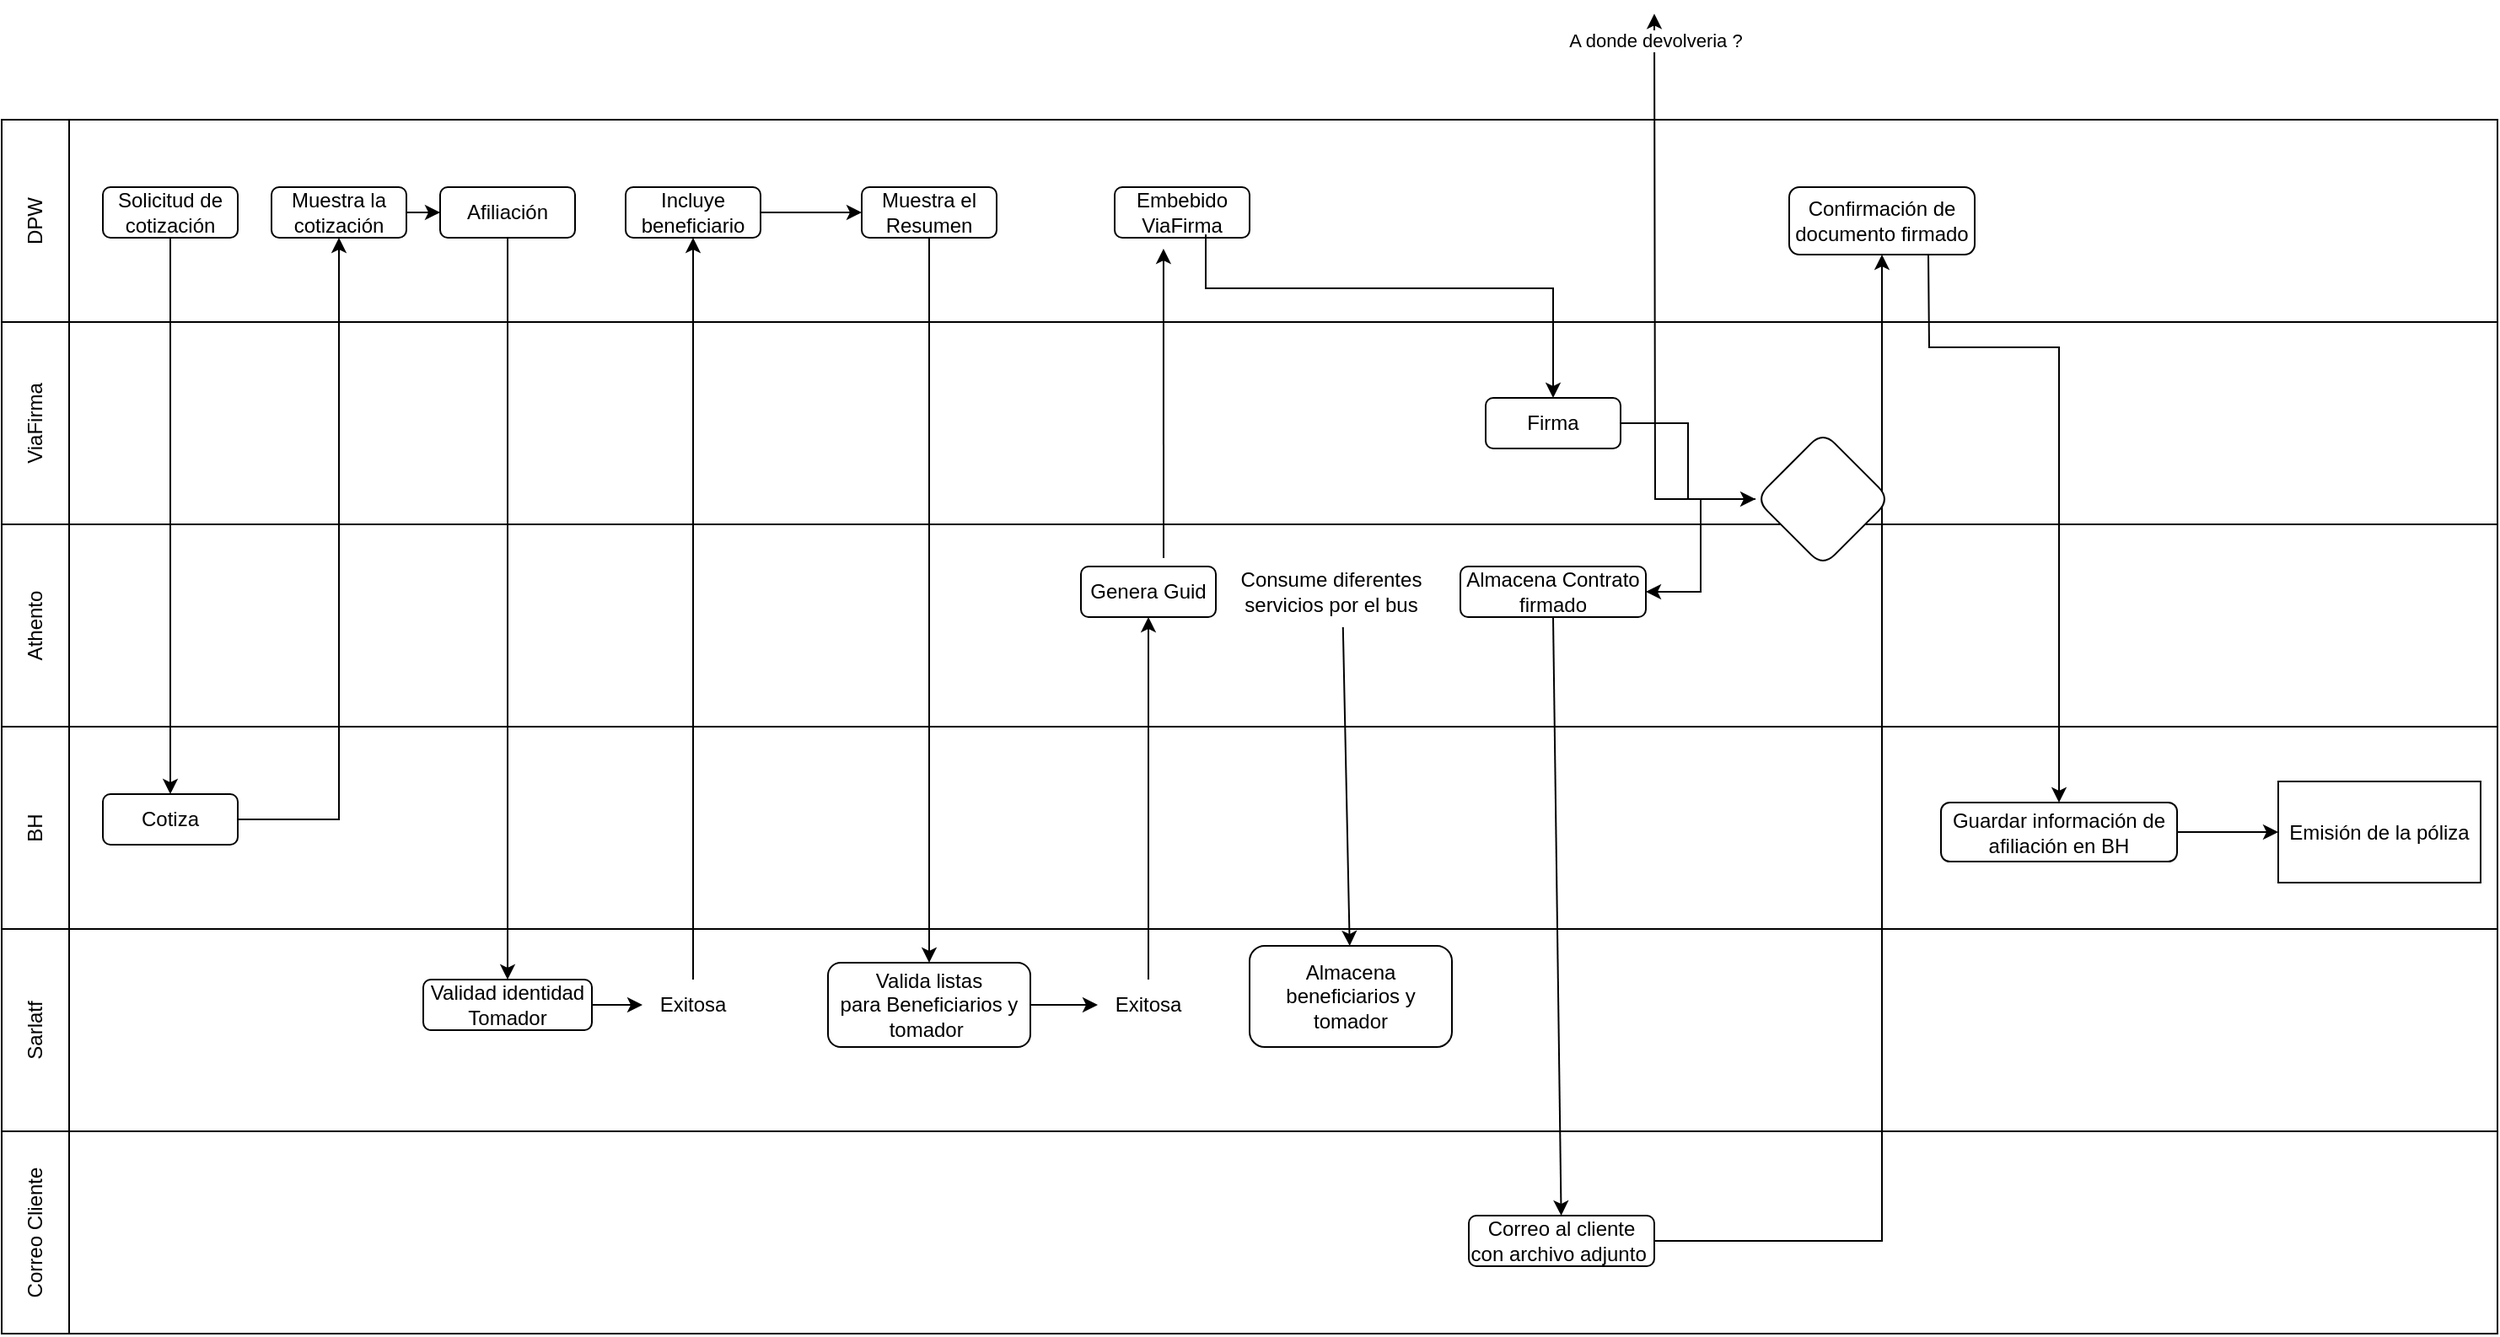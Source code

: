 <mxfile version="21.5.0" type="github">
  <diagram id="prtHgNgQTEPvFCAcTncT" name="Page-1">
    <mxGraphModel dx="2391" dy="1907" grid="1" gridSize="10" guides="1" tooltips="1" connect="1" arrows="1" fold="1" page="1" pageScale="1" pageWidth="1169" pageHeight="827" math="0" shadow="0">
      <root>
        <mxCell id="0" />
        <mxCell id="1" parent="0" />
        <mxCell id="BXO0sNjlNCBA_iROW6Pt-28" value="DPW" style="rounded=0;whiteSpace=wrap;html=1;rotation=-90;" parent="1" vertex="1">
          <mxGeometry x="-30" y="70" width="120" height="40" as="geometry" />
        </mxCell>
        <mxCell id="BXO0sNjlNCBA_iROW6Pt-29" value="Athento" style="rounded=0;whiteSpace=wrap;html=1;rotation=-90;" parent="1" vertex="1">
          <mxGeometry x="-30" y="310" width="120" height="40" as="geometry" />
        </mxCell>
        <mxCell id="BXO0sNjlNCBA_iROW6Pt-30" value="ViaFirma" style="rounded=0;whiteSpace=wrap;html=1;rotation=-90;" parent="1" vertex="1">
          <mxGeometry x="-30" y="190" width="120" height="40" as="geometry" />
        </mxCell>
        <mxCell id="BXO0sNjlNCBA_iROW6Pt-31" value="BH" style="rounded=0;whiteSpace=wrap;html=1;rotation=-90;" parent="1" vertex="1">
          <mxGeometry x="-30" y="430" width="120" height="40" as="geometry" />
        </mxCell>
        <mxCell id="BXO0sNjlNCBA_iROW6Pt-32" value="" style="rounded=0;whiteSpace=wrap;html=1;" parent="1" vertex="1">
          <mxGeometry x="50" y="30" width="1440" height="120" as="geometry" />
        </mxCell>
        <mxCell id="BXO0sNjlNCBA_iROW6Pt-35" value="" style="rounded=0;whiteSpace=wrap;html=1;" parent="1" vertex="1">
          <mxGeometry x="50" y="150" width="1440" height="120" as="geometry" />
        </mxCell>
        <mxCell id="BXO0sNjlNCBA_iROW6Pt-36" value="" style="rounded=0;whiteSpace=wrap;html=1;" parent="1" vertex="1">
          <mxGeometry x="50" y="270" width="1440" height="120" as="geometry" />
        </mxCell>
        <mxCell id="BXO0sNjlNCBA_iROW6Pt-37" value="" style="rounded=0;whiteSpace=wrap;html=1;" parent="1" vertex="1">
          <mxGeometry x="50" y="390" width="1440" height="120" as="geometry" />
        </mxCell>
        <mxCell id="BXO0sNjlNCBA_iROW6Pt-38" value="Solicitud de cotización" style="rounded=1;whiteSpace=wrap;html=1;" parent="1" vertex="1">
          <mxGeometry x="70" y="70" width="80" height="30" as="geometry" />
        </mxCell>
        <mxCell id="BXO0sNjlNCBA_iROW6Pt-39" value="Cotiza" style="rounded=1;whiteSpace=wrap;html=1;" parent="1" vertex="1">
          <mxGeometry x="70" y="430" width="80" height="30" as="geometry" />
        </mxCell>
        <mxCell id="BXO0sNjlNCBA_iROW6Pt-52" value="" style="edgeStyle=orthogonalEdgeStyle;rounded=0;orthogonalLoop=1;jettySize=auto;html=1;entryX=0;entryY=0.5;entryDx=0;entryDy=0;" parent="1" source="BXO0sNjlNCBA_iROW6Pt-40" target="BXO0sNjlNCBA_iROW6Pt-41" edge="1">
          <mxGeometry relative="1" as="geometry" />
        </mxCell>
        <mxCell id="BXO0sNjlNCBA_iROW6Pt-40" value="Muestra la cotización" style="rounded=1;whiteSpace=wrap;html=1;" parent="1" vertex="1">
          <mxGeometry x="170" y="70" width="80" height="30" as="geometry" />
        </mxCell>
        <mxCell id="BXO0sNjlNCBA_iROW6Pt-41" value="Afiliación" style="rounded=1;whiteSpace=wrap;html=1;" parent="1" vertex="1">
          <mxGeometry x="270" y="70" width="80" height="30" as="geometry" />
        </mxCell>
        <mxCell id="BXO0sNjlNCBA_iROW6Pt-42" value="Sarlatf" style="rounded=0;whiteSpace=wrap;html=1;rotation=-90;" parent="1" vertex="1">
          <mxGeometry x="-30" y="550" width="120" height="40" as="geometry" />
        </mxCell>
        <mxCell id="BXO0sNjlNCBA_iROW6Pt-43" value="" style="rounded=0;whiteSpace=wrap;html=1;" parent="1" vertex="1">
          <mxGeometry x="50" y="510" width="1440" height="120" as="geometry" />
        </mxCell>
        <mxCell id="BXO0sNjlNCBA_iROW6Pt-44" value="Validad identidad Tomador" style="rounded=1;whiteSpace=wrap;html=1;" parent="1" vertex="1">
          <mxGeometry x="260" y="540" width="100" height="30" as="geometry" />
        </mxCell>
        <mxCell id="BXO0sNjlNCBA_iROW6Pt-54" value="" style="edgeStyle=orthogonalEdgeStyle;rounded=0;orthogonalLoop=1;jettySize=auto;html=1;" parent="1" source="BXO0sNjlNCBA_iROW6Pt-47" target="BXO0sNjlNCBA_iROW6Pt-49" edge="1">
          <mxGeometry relative="1" as="geometry" />
        </mxCell>
        <mxCell id="BXO0sNjlNCBA_iROW6Pt-47" value="Exitosa" style="text;html=1;strokeColor=none;fillColor=none;align=center;verticalAlign=middle;whiteSpace=wrap;rounded=0;" parent="1" vertex="1">
          <mxGeometry x="390" y="540" width="60" height="30" as="geometry" />
        </mxCell>
        <mxCell id="kv4bn9qKpfJYvIYPegAx-1" value="" style="edgeStyle=orthogonalEdgeStyle;rounded=0;orthogonalLoop=1;jettySize=auto;html=1;" parent="1" source="BXO0sNjlNCBA_iROW6Pt-49" target="BXO0sNjlNCBA_iROW6Pt-62" edge="1">
          <mxGeometry relative="1" as="geometry" />
        </mxCell>
        <mxCell id="BXO0sNjlNCBA_iROW6Pt-49" value="Incluye beneficiario" style="rounded=1;whiteSpace=wrap;html=1;" parent="1" vertex="1">
          <mxGeometry x="380" y="70" width="80" height="30" as="geometry" />
        </mxCell>
        <mxCell id="BXO0sNjlNCBA_iROW6Pt-50" value="" style="endArrow=classic;html=1;rounded=0;entryX=0.5;entryY=0;entryDx=0;entryDy=0;" parent="1" source="BXO0sNjlNCBA_iROW6Pt-38" target="BXO0sNjlNCBA_iROW6Pt-39" edge="1">
          <mxGeometry width="50" height="50" relative="1" as="geometry">
            <mxPoint x="520" y="300" as="sourcePoint" />
            <mxPoint x="570" y="250" as="targetPoint" />
          </mxGeometry>
        </mxCell>
        <mxCell id="BXO0sNjlNCBA_iROW6Pt-55" value="" style="endArrow=classic;html=1;rounded=0;entryX=0.5;entryY=0;entryDx=0;entryDy=0;" parent="1" source="BXO0sNjlNCBA_iROW6Pt-41" target="BXO0sNjlNCBA_iROW6Pt-44" edge="1">
          <mxGeometry width="50" height="50" relative="1" as="geometry">
            <mxPoint x="210" y="320" as="sourcePoint" />
            <mxPoint x="260" y="270" as="targetPoint" />
          </mxGeometry>
        </mxCell>
        <mxCell id="BXO0sNjlNCBA_iROW6Pt-57" value="" style="endArrow=classic;html=1;rounded=0;exitX=1;exitY=0.5;exitDx=0;exitDy=0;" parent="1" source="BXO0sNjlNCBA_iROW6Pt-39" target="BXO0sNjlNCBA_iROW6Pt-40" edge="1">
          <mxGeometry width="50" height="50" relative="1" as="geometry">
            <mxPoint x="320" y="360" as="sourcePoint" />
            <mxPoint x="370" y="310" as="targetPoint" />
            <Array as="points">
              <mxPoint x="210" y="445" />
            </Array>
          </mxGeometry>
        </mxCell>
        <mxCell id="kv4bn9qKpfJYvIYPegAx-2" value="" style="edgeStyle=orthogonalEdgeStyle;rounded=0;orthogonalLoop=1;jettySize=auto;html=1;" parent="1" source="BXO0sNjlNCBA_iROW6Pt-59" target="BXO0sNjlNCBA_iROW6Pt-60" edge="1">
          <mxGeometry relative="1" as="geometry" />
        </mxCell>
        <mxCell id="BXO0sNjlNCBA_iROW6Pt-59" value="Valida listas&lt;br&gt;para Beneficiarios y tomador&amp;nbsp;" style="rounded=1;whiteSpace=wrap;html=1;" parent="1" vertex="1">
          <mxGeometry x="500" y="530" width="120" height="50" as="geometry" />
        </mxCell>
        <mxCell id="BXO0sNjlNCBA_iROW6Pt-60" value="Exitosa" style="text;html=1;strokeColor=none;fillColor=none;align=center;verticalAlign=middle;whiteSpace=wrap;rounded=0;" parent="1" vertex="1">
          <mxGeometry x="660" y="540" width="60" height="30" as="geometry" />
        </mxCell>
        <mxCell id="BXO0sNjlNCBA_iROW6Pt-62" value="Muestra el Resumen" style="rounded=1;whiteSpace=wrap;html=1;" parent="1" vertex="1">
          <mxGeometry x="520" y="70" width="80" height="30" as="geometry" />
        </mxCell>
        <mxCell id="BXO0sNjlNCBA_iROW6Pt-63" value="Genera Guid" style="rounded=1;whiteSpace=wrap;html=1;" parent="1" vertex="1">
          <mxGeometry x="650" y="295" width="80" height="30" as="geometry" />
        </mxCell>
        <mxCell id="BXO0sNjlNCBA_iROW6Pt-64" value="Consume diferentes servicios por el bus" style="text;html=1;strokeColor=none;fillColor=none;align=center;verticalAlign=middle;whiteSpace=wrap;rounded=0;" parent="1" vertex="1">
          <mxGeometry x="737" y="295" width="123" height="30" as="geometry" />
        </mxCell>
        <mxCell id="BXO0sNjlNCBA_iROW6Pt-67" value="Embebido ViaFirma" style="rounded=1;whiteSpace=wrap;html=1;" parent="1" vertex="1">
          <mxGeometry x="670" y="70" width="80" height="30" as="geometry" />
        </mxCell>
        <mxCell id="YNU2HQugZHF4dZwVzWmN-2" value="" style="edgeStyle=orthogonalEdgeStyle;rounded=0;orthogonalLoop=1;jettySize=auto;html=1;" parent="1" source="BXO0sNjlNCBA_iROW6Pt-68" target="YNU2HQugZHF4dZwVzWmN-1" edge="1">
          <mxGeometry relative="1" as="geometry" />
        </mxCell>
        <mxCell id="BXO0sNjlNCBA_iROW6Pt-68" value="Firma" style="rounded=1;whiteSpace=wrap;html=1;" parent="1" vertex="1">
          <mxGeometry x="890" y="195" width="80" height="30" as="geometry" />
        </mxCell>
        <mxCell id="BXO0sNjlNCBA_iROW6Pt-69" value="Almacena Contrato firmado" style="rounded=1;whiteSpace=wrap;html=1;" parent="1" vertex="1">
          <mxGeometry x="875" y="295" width="110" height="30" as="geometry" />
        </mxCell>
        <mxCell id="cb3mqkme1RQuYF2KH5F5-19" style="edgeStyle=orthogonalEdgeStyle;rounded=0;orthogonalLoop=1;jettySize=auto;html=1;entryX=0;entryY=0.5;entryDx=0;entryDy=0;" parent="1" source="BXO0sNjlNCBA_iROW6Pt-70" target="cb3mqkme1RQuYF2KH5F5-15" edge="1">
          <mxGeometry relative="1" as="geometry" />
        </mxCell>
        <mxCell id="BXO0sNjlNCBA_iROW6Pt-70" value="Guardar información de afiliación en BH" style="rounded=1;whiteSpace=wrap;html=1;" parent="1" vertex="1">
          <mxGeometry x="1160" y="435" width="140" height="35" as="geometry" />
        </mxCell>
        <mxCell id="BXO0sNjlNCBA_iROW6Pt-72" value="Confirmación de documento firmado" style="rounded=1;whiteSpace=wrap;html=1;" parent="1" vertex="1">
          <mxGeometry x="1070" y="70" width="110" height="40" as="geometry" />
        </mxCell>
        <mxCell id="BXO0sNjlNCBA_iROW6Pt-77" value="" style="endArrow=classic;html=1;rounded=0;entryX=0.362;entryY=1.217;entryDx=0;entryDy=0;entryPerimeter=0;" parent="1" target="BXO0sNjlNCBA_iROW6Pt-67" edge="1">
          <mxGeometry width="50" height="50" relative="1" as="geometry">
            <mxPoint x="699" y="290" as="sourcePoint" />
            <mxPoint x="690" y="295" as="targetPoint" />
          </mxGeometry>
        </mxCell>
        <mxCell id="cb3mqkme1RQuYF2KH5F5-1" value="" style="rounded=0;whiteSpace=wrap;html=1;" parent="1" vertex="1">
          <mxGeometry x="50" y="630" width="1440" height="120" as="geometry" />
        </mxCell>
        <mxCell id="cb3mqkme1RQuYF2KH5F5-2" value="Correo Cliente" style="rounded=0;whiteSpace=wrap;html=1;rotation=-90;" parent="1" vertex="1">
          <mxGeometry x="-30" y="670" width="120" height="40" as="geometry" />
        </mxCell>
        <mxCell id="cb3mqkme1RQuYF2KH5F5-3" value="Correo al cliente con archivo adjunto&amp;nbsp;" style="rounded=1;whiteSpace=wrap;html=1;" parent="1" vertex="1">
          <mxGeometry x="880" y="680" width="110" height="30" as="geometry" />
        </mxCell>
        <mxCell id="cb3mqkme1RQuYF2KH5F5-5" value="" style="endArrow=classic;html=1;rounded=0;exitX=1;exitY=0.5;exitDx=0;exitDy=0;" parent="1" source="cb3mqkme1RQuYF2KH5F5-3" target="BXO0sNjlNCBA_iROW6Pt-72" edge="1">
          <mxGeometry width="50" height="50" relative="1" as="geometry">
            <mxPoint x="1040" y="700" as="sourcePoint" />
            <mxPoint x="800" y="235" as="targetPoint" />
            <Array as="points">
              <mxPoint x="1125" y="695" />
              <mxPoint x="1125" y="645" />
            </Array>
          </mxGeometry>
        </mxCell>
        <mxCell id="cb3mqkme1RQuYF2KH5F5-6" value="" style="endArrow=classic;html=1;rounded=0;exitX=0.75;exitY=1;exitDx=0;exitDy=0;entryX=0.5;entryY=0;entryDx=0;entryDy=0;" parent="1" source="BXO0sNjlNCBA_iROW6Pt-72" target="BXO0sNjlNCBA_iROW6Pt-70" edge="1">
          <mxGeometry width="50" height="50" relative="1" as="geometry">
            <mxPoint x="750" y="385" as="sourcePoint" />
            <mxPoint x="1260" y="535" as="targetPoint" />
            <Array as="points">
              <mxPoint x="1153" y="165" />
              <mxPoint x="1230" y="165" />
            </Array>
          </mxGeometry>
        </mxCell>
        <mxCell id="cb3mqkme1RQuYF2KH5F5-7" value="" style="endArrow=classic;html=1;rounded=0;exitX=1;exitY=0.5;exitDx=0;exitDy=0;" parent="1" source="BXO0sNjlNCBA_iROW6Pt-44" target="BXO0sNjlNCBA_iROW6Pt-47" edge="1">
          <mxGeometry width="50" height="50" relative="1" as="geometry">
            <mxPoint x="470" y="460" as="sourcePoint" />
            <mxPoint x="520" y="410" as="targetPoint" />
          </mxGeometry>
        </mxCell>
        <mxCell id="cb3mqkme1RQuYF2KH5F5-9" value="" style="endArrow=classic;html=1;rounded=0;" parent="1" source="BXO0sNjlNCBA_iROW6Pt-62" target="BXO0sNjlNCBA_iROW6Pt-59" edge="1">
          <mxGeometry width="50" height="50" relative="1" as="geometry">
            <mxPoint x="630" y="385" as="sourcePoint" />
            <mxPoint x="680" y="335" as="targetPoint" />
          </mxGeometry>
        </mxCell>
        <mxCell id="cb3mqkme1RQuYF2KH5F5-11" value="Almacena beneficiarios y tomador" style="rounded=1;whiteSpace=wrap;html=1;" parent="1" vertex="1">
          <mxGeometry x="750" y="520" width="120" height="60" as="geometry" />
        </mxCell>
        <mxCell id="cb3mqkme1RQuYF2KH5F5-12" value="" style="endArrow=classic;html=1;rounded=0;exitX=0.556;exitY=1.2;exitDx=0;exitDy=0;exitPerimeter=0;" parent="1" source="BXO0sNjlNCBA_iROW6Pt-64" target="cb3mqkme1RQuYF2KH5F5-11" edge="1">
          <mxGeometry width="50" height="50" relative="1" as="geometry">
            <mxPoint x="720" y="385" as="sourcePoint" />
            <mxPoint x="770" y="335" as="targetPoint" />
          </mxGeometry>
        </mxCell>
        <mxCell id="cb3mqkme1RQuYF2KH5F5-14" value="" style="endArrow=classic;html=1;rounded=0;exitX=0.5;exitY=1;exitDx=0;exitDy=0;" parent="1" source="BXO0sNjlNCBA_iROW6Pt-69" target="cb3mqkme1RQuYF2KH5F5-3" edge="1">
          <mxGeometry width="50" height="50" relative="1" as="geometry">
            <mxPoint x="800" y="425" as="sourcePoint" />
            <mxPoint x="990" y="690" as="targetPoint" />
          </mxGeometry>
        </mxCell>
        <mxCell id="cb3mqkme1RQuYF2KH5F5-15" value="Emisión de la póliza" style="rounded=0;whiteSpace=wrap;html=1;" parent="1" vertex="1">
          <mxGeometry x="1360" y="422.5" width="120" height="60" as="geometry" />
        </mxCell>
        <mxCell id="kv4bn9qKpfJYvIYPegAx-5" value="" style="endArrow=classic;html=1;rounded=0;entryX=0.5;entryY=1;entryDx=0;entryDy=0;" parent="1" source="BXO0sNjlNCBA_iROW6Pt-60" target="BXO0sNjlNCBA_iROW6Pt-63" edge="1">
          <mxGeometry width="50" height="50" relative="1" as="geometry">
            <mxPoint x="750" y="360" as="sourcePoint" />
            <mxPoint x="800" y="310" as="targetPoint" />
          </mxGeometry>
        </mxCell>
        <mxCell id="kv4bn9qKpfJYvIYPegAx-6" value="" style="endArrow=classic;html=1;rounded=0;exitX=0.675;exitY=0.933;exitDx=0;exitDy=0;exitPerimeter=0;entryX=0.5;entryY=0;entryDx=0;entryDy=0;" parent="1" source="BXO0sNjlNCBA_iROW6Pt-67" target="BXO0sNjlNCBA_iROW6Pt-68" edge="1">
          <mxGeometry width="50" height="50" relative="1" as="geometry">
            <mxPoint x="750" y="460" as="sourcePoint" />
            <mxPoint x="800" y="410" as="targetPoint" />
            <Array as="points">
              <mxPoint x="724" y="130" />
              <mxPoint x="930" y="130" />
            </Array>
          </mxGeometry>
        </mxCell>
        <mxCell id="YNU2HQugZHF4dZwVzWmN-3" style="edgeStyle=orthogonalEdgeStyle;rounded=0;orthogonalLoop=1;jettySize=auto;html=1;" parent="1" source="YNU2HQugZHF4dZwVzWmN-1" target="BXO0sNjlNCBA_iROW6Pt-69" edge="1">
          <mxGeometry relative="1" as="geometry" />
        </mxCell>
        <mxCell id="YNU2HQugZHF4dZwVzWmN-4" style="edgeStyle=orthogonalEdgeStyle;rounded=0;orthogonalLoop=1;jettySize=auto;html=1;" parent="1" source="YNU2HQugZHF4dZwVzWmN-1" edge="1">
          <mxGeometry relative="1" as="geometry">
            <mxPoint x="990" y="-32.857" as="targetPoint" />
          </mxGeometry>
        </mxCell>
        <mxCell id="YNU2HQugZHF4dZwVzWmN-5" value="A donde devolveria ?&amp;nbsp;&lt;br&gt;" style="edgeLabel;html=1;align=center;verticalAlign=middle;resizable=0;points=[];" parent="YNU2HQugZHF4dZwVzWmN-4" vertex="1" connectable="0">
          <mxGeometry x="0.904" y="-2" relative="1" as="geometry">
            <mxPoint y="-1" as="offset" />
          </mxGeometry>
        </mxCell>
        <mxCell id="YNU2HQugZHF4dZwVzWmN-1" value="" style="rhombus;whiteSpace=wrap;html=1;rounded=1;" parent="1" vertex="1">
          <mxGeometry x="1050" y="215" width="80" height="80" as="geometry" />
        </mxCell>
      </root>
    </mxGraphModel>
  </diagram>
</mxfile>
